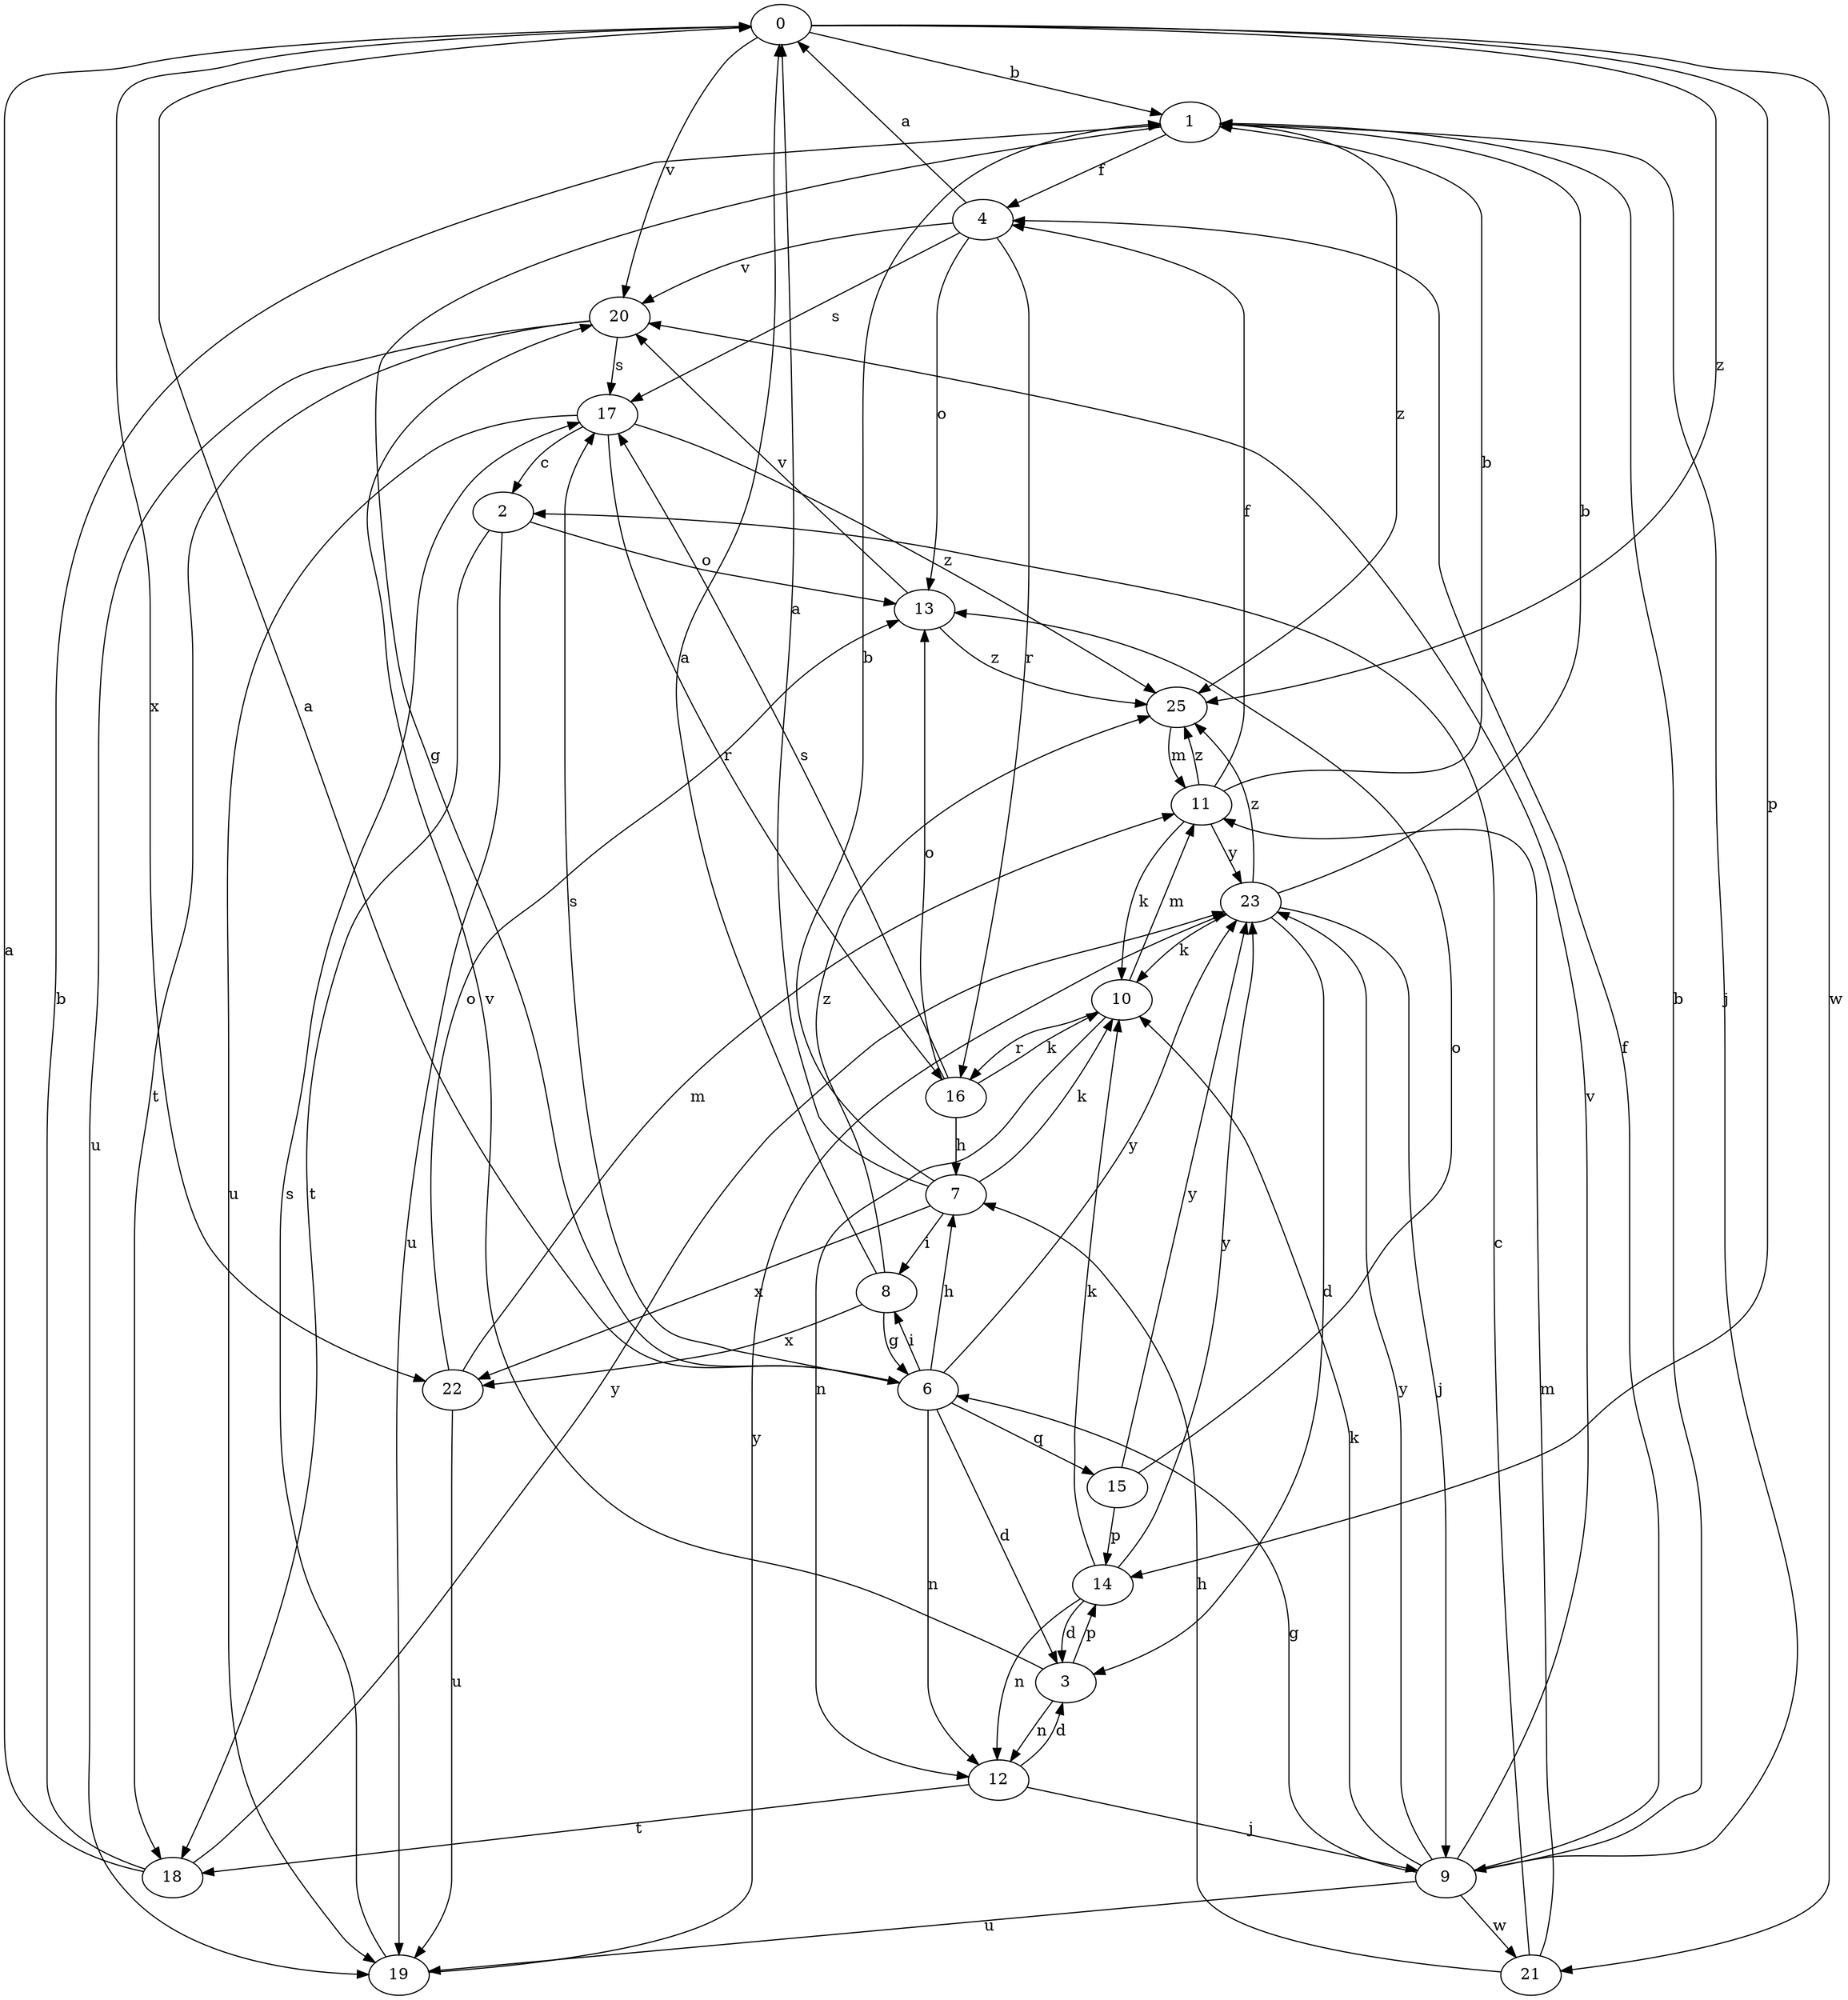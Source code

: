 strict digraph  {
0;
1;
2;
3;
4;
6;
7;
8;
9;
10;
11;
12;
13;
14;
15;
16;
17;
18;
19;
20;
21;
22;
23;
25;
0 -> 1  [label=b];
0 -> 14  [label=p];
0 -> 20  [label=v];
0 -> 21  [label=w];
0 -> 22  [label=x];
0 -> 25  [label=z];
1 -> 4  [label=f];
1 -> 6  [label=g];
1 -> 9  [label=j];
1 -> 25  [label=z];
2 -> 13  [label=o];
2 -> 18  [label=t];
2 -> 19  [label=u];
3 -> 12  [label=n];
3 -> 14  [label=p];
3 -> 20  [label=v];
4 -> 0  [label=a];
4 -> 13  [label=o];
4 -> 16  [label=r];
4 -> 17  [label=s];
4 -> 20  [label=v];
6 -> 0  [label=a];
6 -> 3  [label=d];
6 -> 7  [label=h];
6 -> 8  [label=i];
6 -> 12  [label=n];
6 -> 15  [label=q];
6 -> 17  [label=s];
6 -> 23  [label=y];
7 -> 0  [label=a];
7 -> 1  [label=b];
7 -> 8  [label=i];
7 -> 10  [label=k];
7 -> 22  [label=x];
8 -> 0  [label=a];
8 -> 6  [label=g];
8 -> 22  [label=x];
8 -> 25  [label=z];
9 -> 1  [label=b];
9 -> 4  [label=f];
9 -> 6  [label=g];
9 -> 10  [label=k];
9 -> 19  [label=u];
9 -> 20  [label=v];
9 -> 21  [label=w];
9 -> 23  [label=y];
10 -> 11  [label=m];
10 -> 12  [label=n];
10 -> 16  [label=r];
11 -> 1  [label=b];
11 -> 4  [label=f];
11 -> 10  [label=k];
11 -> 23  [label=y];
11 -> 25  [label=z];
12 -> 3  [label=d];
12 -> 9  [label=j];
12 -> 18  [label=t];
13 -> 20  [label=v];
13 -> 25  [label=z];
14 -> 3  [label=d];
14 -> 10  [label=k];
14 -> 12  [label=n];
14 -> 23  [label=y];
15 -> 13  [label=o];
15 -> 14  [label=p];
15 -> 23  [label=y];
16 -> 7  [label=h];
16 -> 10  [label=k];
16 -> 13  [label=o];
16 -> 17  [label=s];
17 -> 2  [label=c];
17 -> 16  [label=r];
17 -> 19  [label=u];
17 -> 25  [label=z];
18 -> 0  [label=a];
18 -> 1  [label=b];
18 -> 23  [label=y];
19 -> 17  [label=s];
19 -> 23  [label=y];
20 -> 17  [label=s];
20 -> 18  [label=t];
20 -> 19  [label=u];
21 -> 2  [label=c];
21 -> 7  [label=h];
21 -> 11  [label=m];
22 -> 11  [label=m];
22 -> 13  [label=o];
22 -> 19  [label=u];
23 -> 1  [label=b];
23 -> 3  [label=d];
23 -> 9  [label=j];
23 -> 10  [label=k];
23 -> 25  [label=z];
25 -> 11  [label=m];
}

